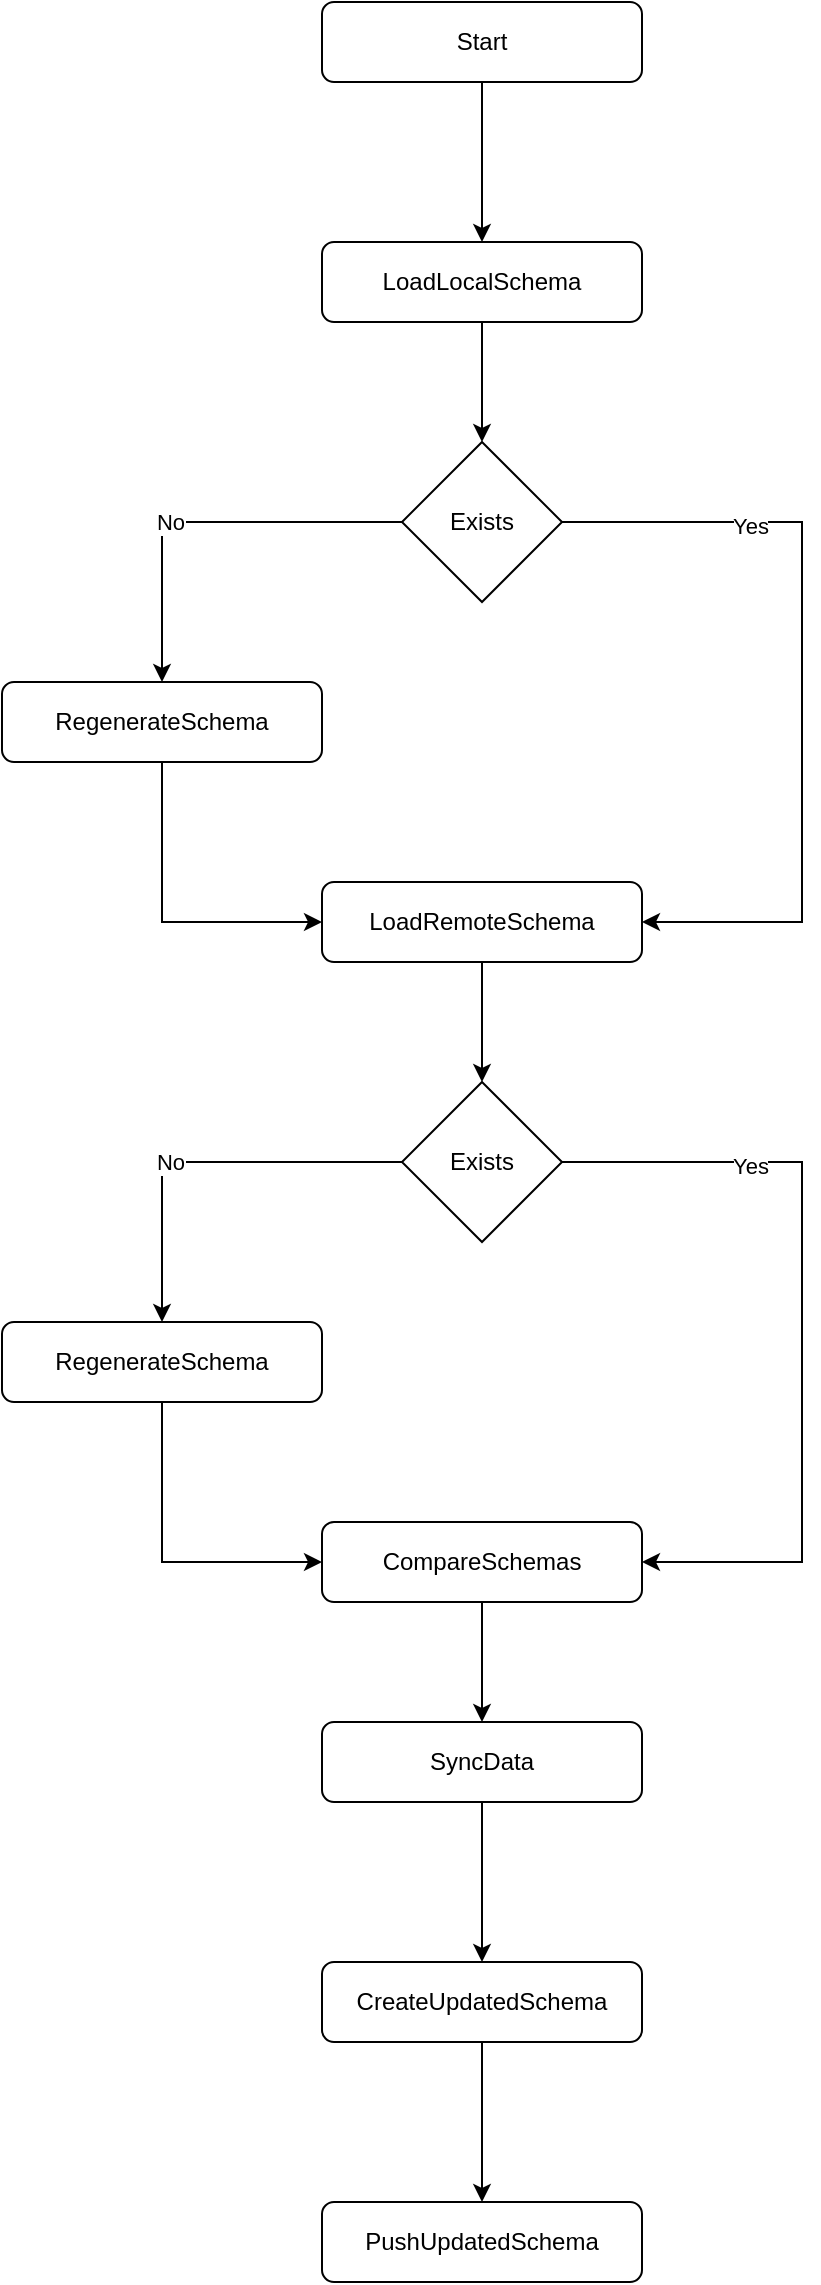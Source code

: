 <mxfile version="20.2.3" type="github"><diagram id="ZJxzK9-UvrhYlugSA6Yn" name="Pagina-1"><mxGraphModel dx="1185" dy="628" grid="1" gridSize="10" guides="1" tooltips="1" connect="1" arrows="1" fold="1" page="1" pageScale="1" pageWidth="3300" pageHeight="4681" math="0" shadow="0"><root><mxCell id="0"/><mxCell id="1" parent="0"/><mxCell id="TUdZK474C93KMMMfNRx1-21" style="edgeStyle=orthogonalEdgeStyle;rounded=0;orthogonalLoop=1;jettySize=auto;html=1;entryX=0.5;entryY=0;entryDx=0;entryDy=0;" edge="1" parent="1" source="TUdZK474C93KMMMfNRx1-1" target="TUdZK474C93KMMMfNRx1-2"><mxGeometry relative="1" as="geometry"/></mxCell><mxCell id="TUdZK474C93KMMMfNRx1-1" value="Start" style="rounded=1;whiteSpace=wrap;html=1;" vertex="1" parent="1"><mxGeometry x="1200" y="220" width="160" height="40" as="geometry"/></mxCell><mxCell id="TUdZK474C93KMMMfNRx1-5" style="edgeStyle=orthogonalEdgeStyle;rounded=0;orthogonalLoop=1;jettySize=auto;html=1;entryX=0.5;entryY=0;entryDx=0;entryDy=0;" edge="1" parent="1" source="TUdZK474C93KMMMfNRx1-2" target="TUdZK474C93KMMMfNRx1-4"><mxGeometry relative="1" as="geometry"/></mxCell><mxCell id="TUdZK474C93KMMMfNRx1-2" value="LoadLocalSchema" style="rounded=1;whiteSpace=wrap;html=1;" vertex="1" parent="1"><mxGeometry x="1200" y="340" width="160" height="40" as="geometry"/></mxCell><mxCell id="TUdZK474C93KMMMfNRx1-20" style="edgeStyle=orthogonalEdgeStyle;rounded=0;orthogonalLoop=1;jettySize=auto;html=1;entryX=0.5;entryY=0;entryDx=0;entryDy=0;" edge="1" parent="1" source="TUdZK474C93KMMMfNRx1-3" target="TUdZK474C93KMMMfNRx1-17"><mxGeometry relative="1" as="geometry"/></mxCell><mxCell id="TUdZK474C93KMMMfNRx1-3" value="LoadRemoteSchema" style="rounded=1;whiteSpace=wrap;html=1;" vertex="1" parent="1"><mxGeometry x="1200" y="660" width="160" height="40" as="geometry"/></mxCell><mxCell id="TUdZK474C93KMMMfNRx1-6" style="edgeStyle=orthogonalEdgeStyle;rounded=0;orthogonalLoop=1;jettySize=auto;html=1;entryX=1;entryY=0.5;entryDx=0;entryDy=0;" edge="1" parent="1" source="TUdZK474C93KMMMfNRx1-4" target="TUdZK474C93KMMMfNRx1-3"><mxGeometry relative="1" as="geometry"><mxPoint x="1490" y="590" as="targetPoint"/><Array as="points"><mxPoint x="1440" y="480"/><mxPoint x="1440" y="680"/></Array></mxGeometry></mxCell><mxCell id="TUdZK474C93KMMMfNRx1-7" value="Yes" style="edgeLabel;html=1;align=center;verticalAlign=middle;resizable=0;points=[];" vertex="1" connectable="0" parent="TUdZK474C93KMMMfNRx1-6"><mxGeometry x="-0.533" y="-2" relative="1" as="geometry"><mxPoint as="offset"/></mxGeometry></mxCell><mxCell id="TUdZK474C93KMMMfNRx1-9" style="edgeStyle=orthogonalEdgeStyle;rounded=0;orthogonalLoop=1;jettySize=auto;html=1;entryX=0.5;entryY=0;entryDx=0;entryDy=0;" edge="1" parent="1" source="TUdZK474C93KMMMfNRx1-4" target="TUdZK474C93KMMMfNRx1-8"><mxGeometry relative="1" as="geometry"/></mxCell><mxCell id="TUdZK474C93KMMMfNRx1-10" value="No" style="edgeLabel;html=1;align=center;verticalAlign=middle;resizable=0;points=[];" vertex="1" connectable="0" parent="TUdZK474C93KMMMfNRx1-9"><mxGeometry x="0.158" relative="1" as="geometry"><mxPoint as="offset"/></mxGeometry></mxCell><mxCell id="TUdZK474C93KMMMfNRx1-4" value="Exists" style="rhombus;whiteSpace=wrap;html=1;" vertex="1" parent="1"><mxGeometry x="1240" y="440" width="80" height="80" as="geometry"/></mxCell><mxCell id="TUdZK474C93KMMMfNRx1-11" style="edgeStyle=orthogonalEdgeStyle;rounded=0;orthogonalLoop=1;jettySize=auto;html=1;entryX=0;entryY=0.5;entryDx=0;entryDy=0;" edge="1" parent="1" source="TUdZK474C93KMMMfNRx1-8" target="TUdZK474C93KMMMfNRx1-3"><mxGeometry relative="1" as="geometry"/></mxCell><mxCell id="TUdZK474C93KMMMfNRx1-8" value="RegenerateSchema" style="rounded=1;whiteSpace=wrap;html=1;" vertex="1" parent="1"><mxGeometry x="1040" y="560" width="160" height="40" as="geometry"/></mxCell><mxCell id="TUdZK474C93KMMMfNRx1-26" style="edgeStyle=orthogonalEdgeStyle;rounded=0;orthogonalLoop=1;jettySize=auto;html=1;" edge="1" parent="1" source="TUdZK474C93KMMMfNRx1-12" target="TUdZK474C93KMMMfNRx1-22"><mxGeometry relative="1" as="geometry"/></mxCell><mxCell id="TUdZK474C93KMMMfNRx1-12" value="CompareSchemas" style="rounded=1;whiteSpace=wrap;html=1;" vertex="1" parent="1"><mxGeometry x="1200" y="980" width="160" height="40" as="geometry"/></mxCell><mxCell id="TUdZK474C93KMMMfNRx1-13" style="edgeStyle=orthogonalEdgeStyle;rounded=0;orthogonalLoop=1;jettySize=auto;html=1;entryX=1;entryY=0.5;entryDx=0;entryDy=0;" edge="1" source="TUdZK474C93KMMMfNRx1-17" target="TUdZK474C93KMMMfNRx1-12" parent="1"><mxGeometry relative="1" as="geometry"><mxPoint x="1490" y="910" as="targetPoint"/><Array as="points"><mxPoint x="1440" y="800"/><mxPoint x="1440" y="1000"/></Array></mxGeometry></mxCell><mxCell id="TUdZK474C93KMMMfNRx1-14" value="Yes" style="edgeLabel;html=1;align=center;verticalAlign=middle;resizable=0;points=[];" vertex="1" connectable="0" parent="TUdZK474C93KMMMfNRx1-13"><mxGeometry x="-0.533" y="-2" relative="1" as="geometry"><mxPoint as="offset"/></mxGeometry></mxCell><mxCell id="TUdZK474C93KMMMfNRx1-15" style="edgeStyle=orthogonalEdgeStyle;rounded=0;orthogonalLoop=1;jettySize=auto;html=1;entryX=0.5;entryY=0;entryDx=0;entryDy=0;" edge="1" source="TUdZK474C93KMMMfNRx1-17" target="TUdZK474C93KMMMfNRx1-19" parent="1"><mxGeometry relative="1" as="geometry"><Array as="points"><mxPoint x="1120" y="800"/></Array></mxGeometry></mxCell><mxCell id="TUdZK474C93KMMMfNRx1-16" value="No" style="edgeLabel;html=1;align=center;verticalAlign=middle;resizable=0;points=[];" vertex="1" connectable="0" parent="TUdZK474C93KMMMfNRx1-15"><mxGeometry x="0.158" relative="1" as="geometry"><mxPoint as="offset"/></mxGeometry></mxCell><mxCell id="TUdZK474C93KMMMfNRx1-17" value="Exists" style="rhombus;whiteSpace=wrap;html=1;" vertex="1" parent="1"><mxGeometry x="1240" y="760" width="80" height="80" as="geometry"/></mxCell><mxCell id="TUdZK474C93KMMMfNRx1-18" style="edgeStyle=orthogonalEdgeStyle;rounded=0;orthogonalLoop=1;jettySize=auto;html=1;entryX=0;entryY=0.5;entryDx=0;entryDy=0;" edge="1" source="TUdZK474C93KMMMfNRx1-19" target="TUdZK474C93KMMMfNRx1-12" parent="1"><mxGeometry relative="1" as="geometry"/></mxCell><mxCell id="TUdZK474C93KMMMfNRx1-19" value="RegenerateSchema" style="rounded=1;whiteSpace=wrap;html=1;" vertex="1" parent="1"><mxGeometry x="1040" y="880" width="160" height="40" as="geometry"/></mxCell><mxCell id="TUdZK474C93KMMMfNRx1-27" style="edgeStyle=orthogonalEdgeStyle;rounded=0;orthogonalLoop=1;jettySize=auto;html=1;entryX=0.5;entryY=0;entryDx=0;entryDy=0;" edge="1" parent="1" source="TUdZK474C93KMMMfNRx1-22" target="TUdZK474C93KMMMfNRx1-25"><mxGeometry relative="1" as="geometry"/></mxCell><mxCell id="TUdZK474C93KMMMfNRx1-22" value="SyncData" style="rounded=1;whiteSpace=wrap;html=1;" vertex="1" parent="1"><mxGeometry x="1200" y="1080" width="160" height="40" as="geometry"/></mxCell><mxCell id="TUdZK474C93KMMMfNRx1-29" style="edgeStyle=orthogonalEdgeStyle;rounded=0;orthogonalLoop=1;jettySize=auto;html=1;entryX=0.5;entryY=0;entryDx=0;entryDy=0;" edge="1" parent="1" source="TUdZK474C93KMMMfNRx1-25" target="TUdZK474C93KMMMfNRx1-28"><mxGeometry relative="1" as="geometry"/></mxCell><mxCell id="TUdZK474C93KMMMfNRx1-25" value="CreateUpdatedSchema" style="rounded=1;whiteSpace=wrap;html=1;" vertex="1" parent="1"><mxGeometry x="1200" y="1200" width="160" height="40" as="geometry"/></mxCell><mxCell id="TUdZK474C93KMMMfNRx1-28" value="PushUpdatedSchema" style="rounded=1;whiteSpace=wrap;html=1;" vertex="1" parent="1"><mxGeometry x="1200" y="1320" width="160" height="40" as="geometry"/></mxCell></root></mxGraphModel></diagram></mxfile>